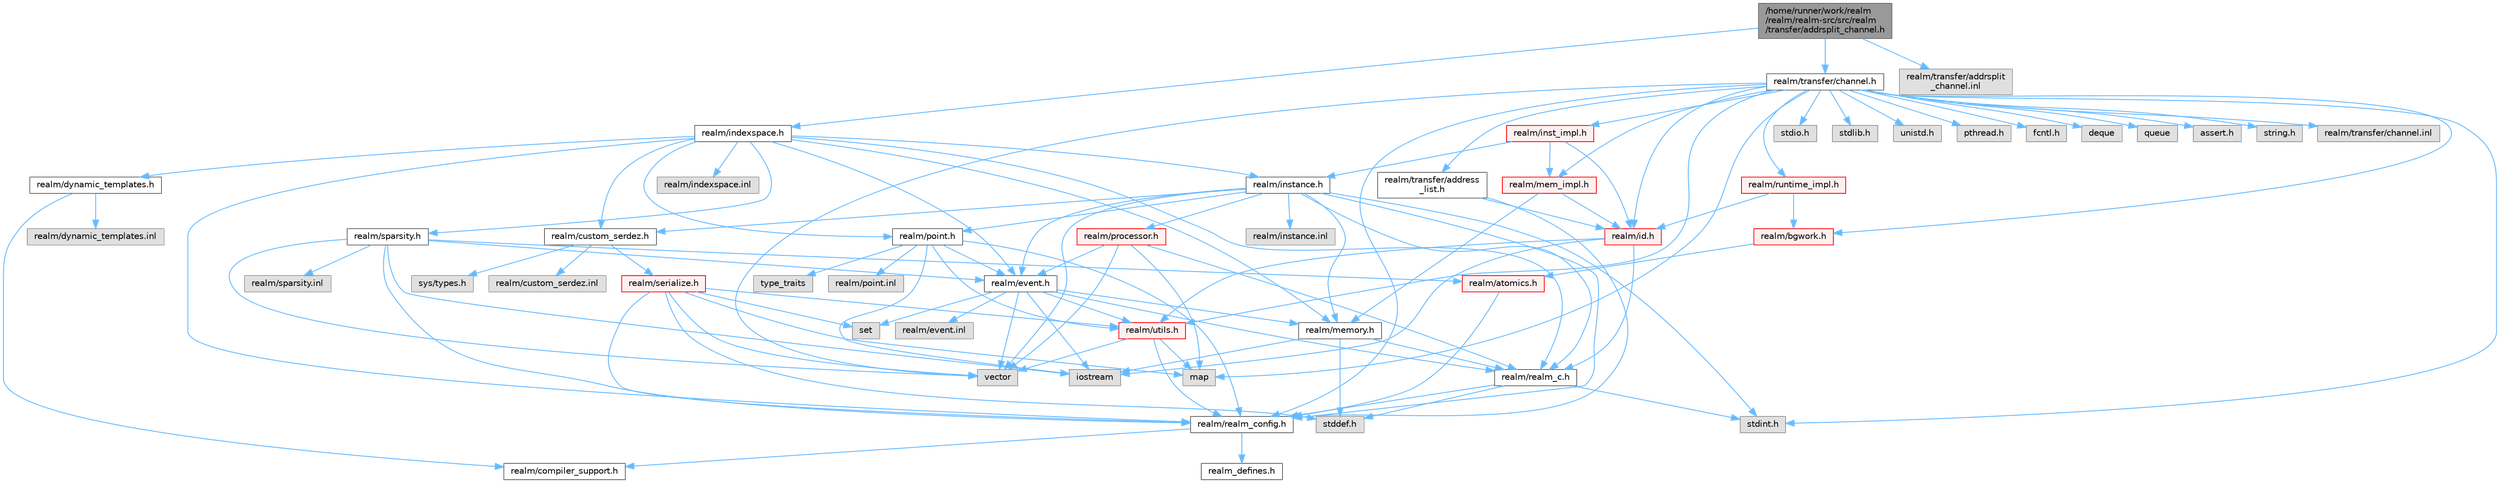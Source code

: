 digraph "/home/runner/work/realm/realm/realm-src/src/realm/transfer/addrsplit_channel.h"
{
 // LATEX_PDF_SIZE
  bgcolor="transparent";
  edge [fontname=Helvetica,fontsize=10,labelfontname=Helvetica,labelfontsize=10];
  node [fontname=Helvetica,fontsize=10,shape=box,height=0.2,width=0.4];
  Node1 [id="Node000001",label="/home/runner/work/realm\l/realm/realm-src/src/realm\l/transfer/addrsplit_channel.h",height=0.2,width=0.4,color="gray40", fillcolor="grey60", style="filled", fontcolor="black",tooltip=" "];
  Node1 -> Node2 [id="edge1_Node000001_Node000002",color="steelblue1",style="solid",tooltip=" "];
  Node2 [id="Node000002",label="realm/indexspace.h",height=0.2,width=0.4,color="grey40", fillcolor="white", style="filled",URL="$indexspace_8h.html",tooltip=" "];
  Node2 -> Node3 [id="edge2_Node000002_Node000003",color="steelblue1",style="solid",tooltip=" "];
  Node3 [id="Node000003",label="realm/event.h",height=0.2,width=0.4,color="grey40", fillcolor="white", style="filled",URL="$event_8h.html",tooltip=" "];
  Node3 -> Node4 [id="edge3_Node000003_Node000004",color="steelblue1",style="solid",tooltip=" "];
  Node4 [id="Node000004",label="realm/realm_c.h",height=0.2,width=0.4,color="grey40", fillcolor="white", style="filled",URL="$realm__c_8h.html",tooltip=" "];
  Node4 -> Node5 [id="edge4_Node000004_Node000005",color="steelblue1",style="solid",tooltip=" "];
  Node5 [id="Node000005",label="realm/realm_config.h",height=0.2,width=0.4,color="grey40", fillcolor="white", style="filled",URL="$realm__config_8h.html",tooltip=" "];
  Node5 -> Node6 [id="edge5_Node000005_Node000006",color="steelblue1",style="solid",tooltip=" "];
  Node6 [id="Node000006",label="realm_defines.h",height=0.2,width=0.4,color="grey40", fillcolor="white", style="filled",URL="$realm__defines_8h.html",tooltip=" "];
  Node5 -> Node7 [id="edge6_Node000005_Node000007",color="steelblue1",style="solid",tooltip=" "];
  Node7 [id="Node000007",label="realm/compiler_support.h",height=0.2,width=0.4,color="grey40", fillcolor="white", style="filled",URL="$compiler__support_8h.html",tooltip=" "];
  Node4 -> Node8 [id="edge7_Node000004_Node000008",color="steelblue1",style="solid",tooltip=" "];
  Node8 [id="Node000008",label="stddef.h",height=0.2,width=0.4,color="grey60", fillcolor="#E0E0E0", style="filled",tooltip=" "];
  Node4 -> Node9 [id="edge8_Node000004_Node000009",color="steelblue1",style="solid",tooltip=" "];
  Node9 [id="Node000009",label="stdint.h",height=0.2,width=0.4,color="grey60", fillcolor="#E0E0E0", style="filled",tooltip=" "];
  Node3 -> Node10 [id="edge9_Node000003_Node000010",color="steelblue1",style="solid",tooltip=" "];
  Node10 [id="Node000010",label="realm/utils.h",height=0.2,width=0.4,color="red", fillcolor="#FFF0F0", style="filled",URL="$utils_8h.html",tooltip=" "];
  Node10 -> Node5 [id="edge10_Node000010_Node000005",color="steelblue1",style="solid",tooltip=" "];
  Node10 -> Node13 [id="edge11_Node000010_Node000013",color="steelblue1",style="solid",tooltip=" "];
  Node13 [id="Node000013",label="vector",height=0.2,width=0.4,color="grey60", fillcolor="#E0E0E0", style="filled",tooltip=" "];
  Node10 -> Node14 [id="edge12_Node000010_Node000014",color="steelblue1",style="solid",tooltip=" "];
  Node14 [id="Node000014",label="map",height=0.2,width=0.4,color="grey60", fillcolor="#E0E0E0", style="filled",tooltip=" "];
  Node3 -> Node19 [id="edge13_Node000003_Node000019",color="steelblue1",style="solid",tooltip=" "];
  Node19 [id="Node000019",label="realm/memory.h",height=0.2,width=0.4,color="grey40", fillcolor="white", style="filled",URL="$memory_8h.html",tooltip=" "];
  Node19 -> Node4 [id="edge14_Node000019_Node000004",color="steelblue1",style="solid",tooltip=" "];
  Node19 -> Node8 [id="edge15_Node000019_Node000008",color="steelblue1",style="solid",tooltip=" "];
  Node19 -> Node20 [id="edge16_Node000019_Node000020",color="steelblue1",style="solid",tooltip=" "];
  Node20 [id="Node000020",label="iostream",height=0.2,width=0.4,color="grey60", fillcolor="#E0E0E0", style="filled",tooltip=" "];
  Node3 -> Node13 [id="edge17_Node000003_Node000013",color="steelblue1",style="solid",tooltip=" "];
  Node3 -> Node21 [id="edge18_Node000003_Node000021",color="steelblue1",style="solid",tooltip=" "];
  Node21 [id="Node000021",label="set",height=0.2,width=0.4,color="grey60", fillcolor="#E0E0E0", style="filled",tooltip=" "];
  Node3 -> Node20 [id="edge19_Node000003_Node000020",color="steelblue1",style="solid",tooltip=" "];
  Node3 -> Node22 [id="edge20_Node000003_Node000022",color="steelblue1",style="solid",tooltip=" "];
  Node22 [id="Node000022",label="realm/event.inl",height=0.2,width=0.4,color="grey60", fillcolor="#E0E0E0", style="filled",tooltip=" "];
  Node2 -> Node19 [id="edge21_Node000002_Node000019",color="steelblue1",style="solid",tooltip=" "];
  Node2 -> Node23 [id="edge22_Node000002_Node000023",color="steelblue1",style="solid",tooltip=" "];
  Node23 [id="Node000023",label="realm/point.h",height=0.2,width=0.4,color="grey40", fillcolor="white", style="filled",URL="$point_8h.html",tooltip=" "];
  Node23 -> Node5 [id="edge23_Node000023_Node000005",color="steelblue1",style="solid",tooltip=" "];
  Node23 -> Node3 [id="edge24_Node000023_Node000003",color="steelblue1",style="solid",tooltip=" "];
  Node23 -> Node10 [id="edge25_Node000023_Node000010",color="steelblue1",style="solid",tooltip=" "];
  Node23 -> Node20 [id="edge26_Node000023_Node000020",color="steelblue1",style="solid",tooltip=" "];
  Node23 -> Node24 [id="edge27_Node000023_Node000024",color="steelblue1",style="solid",tooltip=" "];
  Node24 [id="Node000024",label="type_traits",height=0.2,width=0.4,color="grey60", fillcolor="#E0E0E0", style="filled",tooltip=" "];
  Node23 -> Node25 [id="edge28_Node000023_Node000025",color="steelblue1",style="solid",tooltip=" "];
  Node25 [id="Node000025",label="realm/point.inl",height=0.2,width=0.4,color="grey60", fillcolor="#E0E0E0", style="filled",tooltip=" "];
  Node2 -> Node26 [id="edge29_Node000002_Node000026",color="steelblue1",style="solid",tooltip=" "];
  Node26 [id="Node000026",label="realm/instance.h",height=0.2,width=0.4,color="grey40", fillcolor="white", style="filled",URL="$instance_8h.html",tooltip=" "];
  Node26 -> Node5 [id="edge30_Node000026_Node000005",color="steelblue1",style="solid",tooltip=" "];
  Node26 -> Node4 [id="edge31_Node000026_Node000004",color="steelblue1",style="solid",tooltip=" "];
  Node26 -> Node3 [id="edge32_Node000026_Node000003",color="steelblue1",style="solid",tooltip=" "];
  Node26 -> Node19 [id="edge33_Node000026_Node000019",color="steelblue1",style="solid",tooltip=" "];
  Node26 -> Node27 [id="edge34_Node000026_Node000027",color="steelblue1",style="solid",tooltip=" "];
  Node27 [id="Node000027",label="realm/processor.h",height=0.2,width=0.4,color="red", fillcolor="#FFF0F0", style="filled",URL="$processor_8h.html",tooltip=" "];
  Node27 -> Node4 [id="edge35_Node000027_Node000004",color="steelblue1",style="solid",tooltip=" "];
  Node27 -> Node3 [id="edge36_Node000027_Node000003",color="steelblue1",style="solid",tooltip=" "];
  Node27 -> Node13 [id="edge37_Node000027_Node000013",color="steelblue1",style="solid",tooltip=" "];
  Node27 -> Node14 [id="edge38_Node000027_Node000014",color="steelblue1",style="solid",tooltip=" "];
  Node26 -> Node23 [id="edge39_Node000026_Node000023",color="steelblue1",style="solid",tooltip=" "];
  Node26 -> Node29 [id="edge40_Node000026_Node000029",color="steelblue1",style="solid",tooltip=" "];
  Node29 [id="Node000029",label="realm/custom_serdez.h",height=0.2,width=0.4,color="grey40", fillcolor="white", style="filled",URL="$custom__serdez_8h.html",tooltip=" "];
  Node29 -> Node30 [id="edge41_Node000029_Node000030",color="steelblue1",style="solid",tooltip=" "];
  Node30 [id="Node000030",label="realm/serialize.h",height=0.2,width=0.4,color="red", fillcolor="#FFF0F0", style="filled",URL="$serialize_8h.html",tooltip=" "];
  Node30 -> Node5 [id="edge42_Node000030_Node000005",color="steelblue1",style="solid",tooltip=" "];
  Node30 -> Node10 [id="edge43_Node000030_Node000010",color="steelblue1",style="solid",tooltip=" "];
  Node30 -> Node8 [id="edge44_Node000030_Node000008",color="steelblue1",style="solid",tooltip=" "];
  Node30 -> Node13 [id="edge45_Node000030_Node000013",color="steelblue1",style="solid",tooltip=" "];
  Node30 -> Node21 [id="edge46_Node000030_Node000021",color="steelblue1",style="solid",tooltip=" "];
  Node30 -> Node14 [id="edge47_Node000030_Node000014",color="steelblue1",style="solid",tooltip=" "];
  Node29 -> Node36 [id="edge48_Node000029_Node000036",color="steelblue1",style="solid",tooltip=" "];
  Node36 [id="Node000036",label="sys/types.h",height=0.2,width=0.4,color="grey60", fillcolor="#E0E0E0", style="filled",tooltip=" "];
  Node29 -> Node37 [id="edge49_Node000029_Node000037",color="steelblue1",style="solid",tooltip=" "];
  Node37 [id="Node000037",label="realm/custom_serdez.inl",height=0.2,width=0.4,color="grey60", fillcolor="#E0E0E0", style="filled",tooltip=" "];
  Node26 -> Node13 [id="edge50_Node000026_Node000013",color="steelblue1",style="solid",tooltip=" "];
  Node26 -> Node9 [id="edge51_Node000026_Node000009",color="steelblue1",style="solid",tooltip=" "];
  Node26 -> Node38 [id="edge52_Node000026_Node000038",color="steelblue1",style="solid",tooltip=" "];
  Node38 [id="Node000038",label="realm/instance.inl",height=0.2,width=0.4,color="grey60", fillcolor="#E0E0E0", style="filled",tooltip=" "];
  Node2 -> Node4 [id="edge53_Node000002_Node000004",color="steelblue1",style="solid",tooltip=" "];
  Node2 -> Node5 [id="edge54_Node000002_Node000005",color="steelblue1",style="solid",tooltip=" "];
  Node2 -> Node39 [id="edge55_Node000002_Node000039",color="steelblue1",style="solid",tooltip=" "];
  Node39 [id="Node000039",label="realm/sparsity.h",height=0.2,width=0.4,color="grey40", fillcolor="white", style="filled",URL="$sparsity_8h.html",tooltip=" "];
  Node39 -> Node5 [id="edge56_Node000039_Node000005",color="steelblue1",style="solid",tooltip=" "];
  Node39 -> Node3 [id="edge57_Node000039_Node000003",color="steelblue1",style="solid",tooltip=" "];
  Node39 -> Node40 [id="edge58_Node000039_Node000040",color="steelblue1",style="solid",tooltip=" "];
  Node40 [id="Node000040",label="realm/atomics.h",height=0.2,width=0.4,color="red", fillcolor="#FFF0F0", style="filled",URL="$atomics_8h.html",tooltip=" "];
  Node40 -> Node5 [id="edge59_Node000040_Node000005",color="steelblue1",style="solid",tooltip=" "];
  Node39 -> Node20 [id="edge60_Node000039_Node000020",color="steelblue1",style="solid",tooltip=" "];
  Node39 -> Node13 [id="edge61_Node000039_Node000013",color="steelblue1",style="solid",tooltip=" "];
  Node39 -> Node43 [id="edge62_Node000039_Node000043",color="steelblue1",style="solid",tooltip=" "];
  Node43 [id="Node000043",label="realm/sparsity.inl",height=0.2,width=0.4,color="grey60", fillcolor="#E0E0E0", style="filled",tooltip=" "];
  Node2 -> Node44 [id="edge63_Node000002_Node000044",color="steelblue1",style="solid",tooltip=" "];
  Node44 [id="Node000044",label="realm/dynamic_templates.h",height=0.2,width=0.4,color="grey40", fillcolor="white", style="filled",URL="$dynamic__templates_8h.html",tooltip=" "];
  Node44 -> Node7 [id="edge64_Node000044_Node000007",color="steelblue1",style="solid",tooltip=" "];
  Node44 -> Node45 [id="edge65_Node000044_Node000045",color="steelblue1",style="solid",tooltip=" "];
  Node45 [id="Node000045",label="realm/dynamic_templates.inl",height=0.2,width=0.4,color="grey60", fillcolor="#E0E0E0", style="filled",tooltip=" "];
  Node2 -> Node29 [id="edge66_Node000002_Node000029",color="steelblue1",style="solid",tooltip=" "];
  Node2 -> Node46 [id="edge67_Node000002_Node000046",color="steelblue1",style="solid",tooltip=" "];
  Node46 [id="Node000046",label="realm/indexspace.inl",height=0.2,width=0.4,color="grey60", fillcolor="#E0E0E0", style="filled",tooltip=" "];
  Node1 -> Node47 [id="edge68_Node000001_Node000047",color="steelblue1",style="solid",tooltip=" "];
  Node47 [id="Node000047",label="realm/transfer/channel.h",height=0.2,width=0.4,color="grey40", fillcolor="white", style="filled",URL="$channel_8h.html",tooltip=" "];
  Node47 -> Node5 [id="edge69_Node000047_Node000005",color="steelblue1",style="solid",tooltip=" "];
  Node47 -> Node48 [id="edge70_Node000047_Node000048",color="steelblue1",style="solid",tooltip=" "];
  Node48 [id="Node000048",label="stdio.h",height=0.2,width=0.4,color="grey60", fillcolor="#E0E0E0", style="filled",tooltip=" "];
  Node47 -> Node49 [id="edge71_Node000047_Node000049",color="steelblue1",style="solid",tooltip=" "];
  Node49 [id="Node000049",label="stdlib.h",height=0.2,width=0.4,color="grey60", fillcolor="#E0E0E0", style="filled",tooltip=" "];
  Node47 -> Node9 [id="edge72_Node000047_Node000009",color="steelblue1",style="solid",tooltip=" "];
  Node47 -> Node50 [id="edge73_Node000047_Node000050",color="steelblue1",style="solid",tooltip=" "];
  Node50 [id="Node000050",label="unistd.h",height=0.2,width=0.4,color="grey60", fillcolor="#E0E0E0", style="filled",tooltip=" "];
  Node47 -> Node51 [id="edge74_Node000047_Node000051",color="steelblue1",style="solid",tooltip=" "];
  Node51 [id="Node000051",label="pthread.h",height=0.2,width=0.4,color="grey60", fillcolor="#E0E0E0", style="filled",tooltip=" "];
  Node47 -> Node52 [id="edge75_Node000047_Node000052",color="steelblue1",style="solid",tooltip=" "];
  Node52 [id="Node000052",label="fcntl.h",height=0.2,width=0.4,color="grey60", fillcolor="#E0E0E0", style="filled",tooltip=" "];
  Node47 -> Node14 [id="edge76_Node000047_Node000014",color="steelblue1",style="solid",tooltip=" "];
  Node47 -> Node13 [id="edge77_Node000047_Node000013",color="steelblue1",style="solid",tooltip=" "];
  Node47 -> Node53 [id="edge78_Node000047_Node000053",color="steelblue1",style="solid",tooltip=" "];
  Node53 [id="Node000053",label="deque",height=0.2,width=0.4,color="grey60", fillcolor="#E0E0E0", style="filled",tooltip=" "];
  Node47 -> Node54 [id="edge79_Node000047_Node000054",color="steelblue1",style="solid",tooltip=" "];
  Node54 [id="Node000054",label="queue",height=0.2,width=0.4,color="grey60", fillcolor="#E0E0E0", style="filled",tooltip=" "];
  Node47 -> Node55 [id="edge80_Node000047_Node000055",color="steelblue1",style="solid",tooltip=" "];
  Node55 [id="Node000055",label="assert.h",height=0.2,width=0.4,color="grey60", fillcolor="#E0E0E0", style="filled",tooltip=" "];
  Node47 -> Node56 [id="edge81_Node000047_Node000056",color="steelblue1",style="solid",tooltip=" "];
  Node56 [id="Node000056",label="string.h",height=0.2,width=0.4,color="grey60", fillcolor="#E0E0E0", style="filled",tooltip=" "];
  Node47 -> Node57 [id="edge82_Node000047_Node000057",color="steelblue1",style="solid",tooltip=" "];
  Node57 [id="Node000057",label="realm/id.h",height=0.2,width=0.4,color="red", fillcolor="#FFF0F0", style="filled",URL="$id_8h.html",tooltip=" "];
  Node57 -> Node4 [id="edge83_Node000057_Node000004",color="steelblue1",style="solid",tooltip=" "];
  Node57 -> Node10 [id="edge84_Node000057_Node000010",color="steelblue1",style="solid",tooltip=" "];
  Node57 -> Node20 [id="edge85_Node000057_Node000020",color="steelblue1",style="solid",tooltip=" "];
  Node47 -> Node59 [id="edge86_Node000047_Node000059",color="steelblue1",style="solid",tooltip=" "];
  Node59 [id="Node000059",label="realm/runtime_impl.h",height=0.2,width=0.4,color="red", fillcolor="#FFF0F0", style="filled",URL="$runtime__impl_8h.html",tooltip=" "];
  Node59 -> Node57 [id="edge87_Node000059_Node000057",color="steelblue1",style="solid",tooltip=" "];
  Node59 -> Node87 [id="edge88_Node000059_Node000087",color="steelblue1",style="solid",tooltip=" "];
  Node87 [id="Node000087",label="realm/bgwork.h",height=0.2,width=0.4,color="red", fillcolor="#FFF0F0", style="filled",URL="$bgwork_8h.html",tooltip=" "];
  Node87 -> Node40 [id="edge89_Node000087_Node000040",color="steelblue1",style="solid",tooltip=" "];
  Node47 -> Node133 [id="edge90_Node000047_Node000133",color="steelblue1",style="solid",tooltip=" "];
  Node133 [id="Node000133",label="realm/mem_impl.h",height=0.2,width=0.4,color="red", fillcolor="#FFF0F0", style="filled",URL="$mem__impl_8h.html",tooltip=" "];
  Node133 -> Node19 [id="edge91_Node000133_Node000019",color="steelblue1",style="solid",tooltip=" "];
  Node133 -> Node57 [id="edge92_Node000133_Node000057",color="steelblue1",style="solid",tooltip=" "];
  Node47 -> Node136 [id="edge93_Node000047_Node000136",color="steelblue1",style="solid",tooltip=" "];
  Node136 [id="Node000136",label="realm/inst_impl.h",height=0.2,width=0.4,color="red", fillcolor="#FFF0F0", style="filled",URL="$inst__impl_8h.html",tooltip=" "];
  Node136 -> Node26 [id="edge94_Node000136_Node000026",color="steelblue1",style="solid",tooltip=" "];
  Node136 -> Node57 [id="edge95_Node000136_Node000057",color="steelblue1",style="solid",tooltip=" "];
  Node136 -> Node133 [id="edge96_Node000136_Node000133",color="steelblue1",style="solid",tooltip=" "];
  Node47 -> Node87 [id="edge97_Node000047_Node000087",color="steelblue1",style="solid",tooltip=" "];
  Node47 -> Node10 [id="edge98_Node000047_Node000010",color="steelblue1",style="solid",tooltip=" "];
  Node47 -> Node140 [id="edge99_Node000047_Node000140",color="steelblue1",style="solid",tooltip=" "];
  Node140 [id="Node000140",label="realm/transfer/address\l_list.h",height=0.2,width=0.4,color="grey40", fillcolor="white", style="filled",URL="$address__list_8h.html",tooltip=" "];
  Node140 -> Node5 [id="edge100_Node000140_Node000005",color="steelblue1",style="solid",tooltip=" "];
  Node140 -> Node57 [id="edge101_Node000140_Node000057",color="steelblue1",style="solid",tooltip=" "];
  Node47 -> Node141 [id="edge102_Node000047_Node000141",color="steelblue1",style="solid",tooltip=" "];
  Node141 [id="Node000141",label="realm/transfer/channel.inl",height=0.2,width=0.4,color="grey60", fillcolor="#E0E0E0", style="filled",tooltip=" "];
  Node1 -> Node142 [id="edge103_Node000001_Node000142",color="steelblue1",style="solid",tooltip=" "];
  Node142 [id="Node000142",label="realm/transfer/addrsplit\l_channel.inl",height=0.2,width=0.4,color="grey60", fillcolor="#E0E0E0", style="filled",tooltip=" "];
}
